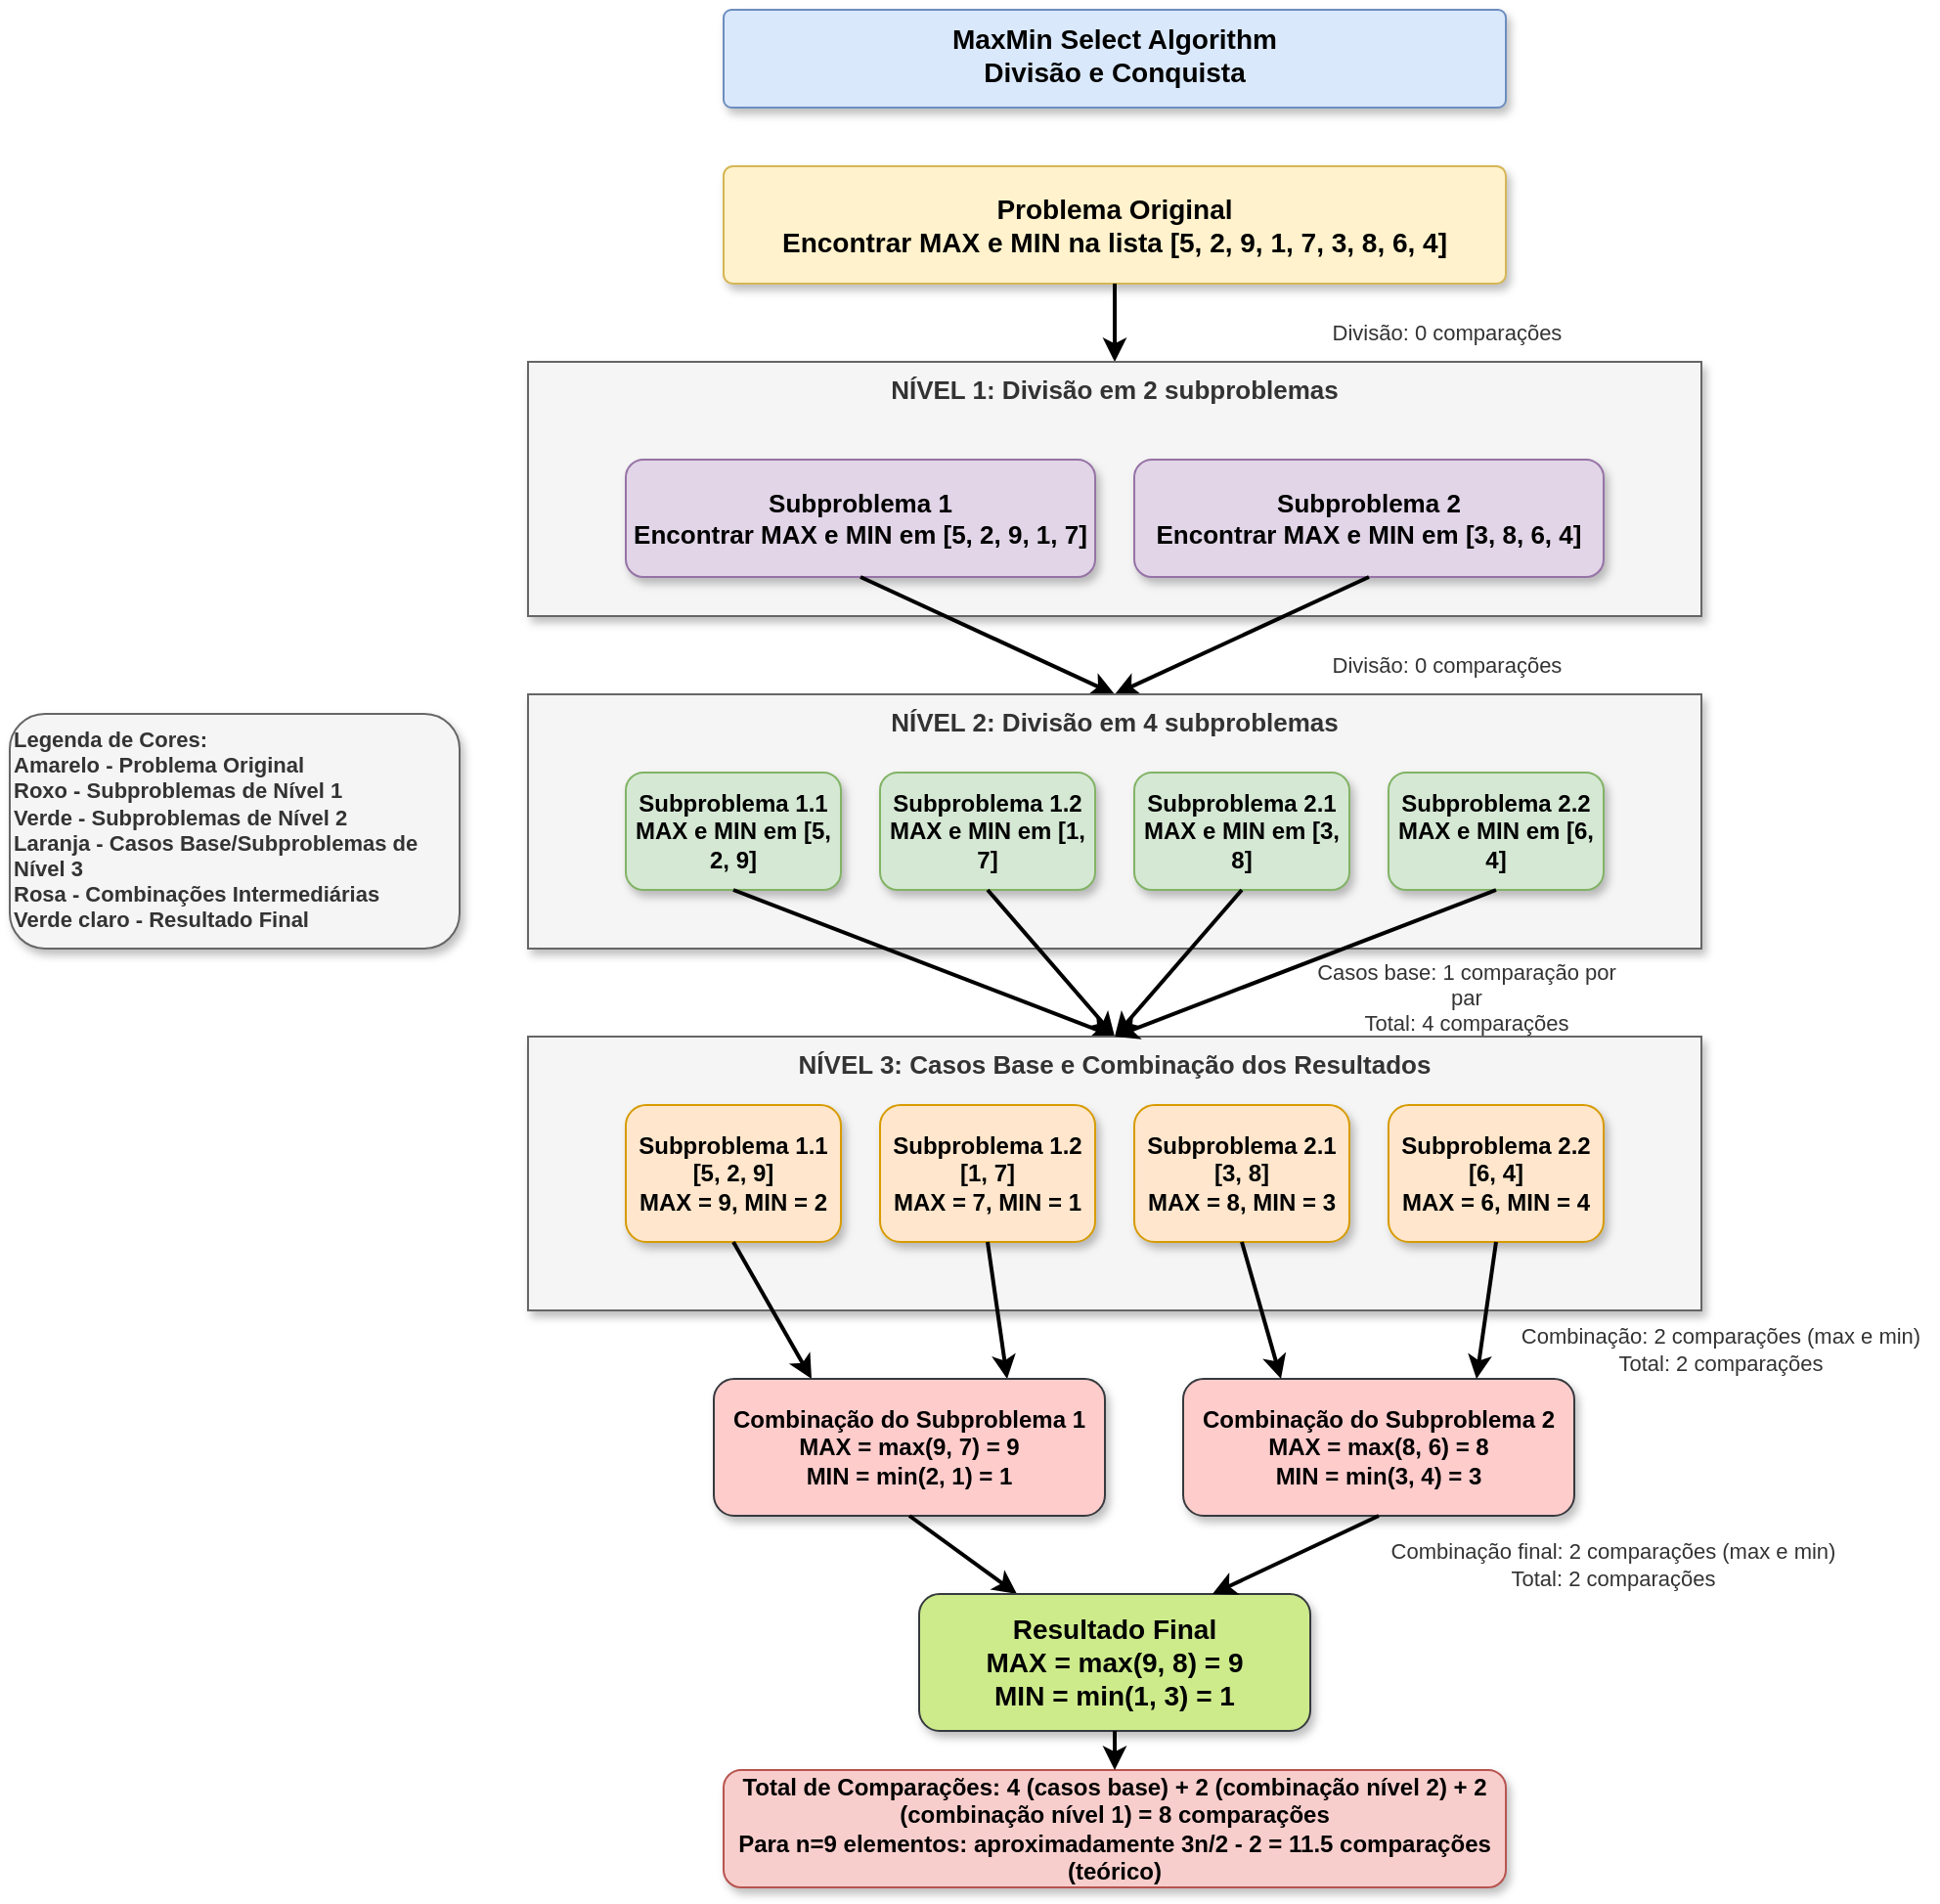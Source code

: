 <mxfile version="28.0.6">
  <diagram id="maxmin_select_algorithm" name="MaxMin Select Algorithm">
    <mxGraphModel dx="1281" dy="708" grid="1" gridSize="10" guides="1" tooltips="1" connect="1" arrows="1" fold="1" page="1" pageScale="1" pageWidth="1169" pageHeight="827" math="0" shadow="0">
      <root>
        <mxCell id="0" />
        <mxCell id="1" parent="0" />
        <mxCell id="2" value="MaxMin Select Algorithm&#xa;Divisão e Conquista" style="rounded=1;whiteSpace=wrap;html=1;fillColor=#dae8fc;strokeColor=#6c8ebf;shadow=1;fontSize=14;align=center;arcSize=8;verticalAlign=top;fontStyle=1" parent="1" vertex="1">
          <mxGeometry x="385" y="20" width="400" height="50" as="geometry" />
        </mxCell>
        <mxCell id="3" value="Problema Original&#xa;Encontrar MAX e MIN na lista [5, 2, 9, 1, 7, 3, 8, 6, 4]" style="rounded=1;whiteSpace=wrap;html=1;fillColor=#fff2cc;strokeColor=#d6b656;shadow=1;fontSize=14;align=center;arcSize=8;fontStyle=1" parent="1" vertex="1">
          <mxGeometry x="385" y="100" width="400" height="60" as="geometry" />
        </mxCell>
        <mxCell id="4" value="" style="endArrow=classic;html=1;rounded=0;exitX=0.5;exitY=1;exitDx=0;exitDy=0;entryX=0.5;entryY=0;entryDx=0;entryDy=0;strokeWidth=2;" parent="1" source="3" target="5" edge="1">
          <mxGeometry width="50" height="50" relative="1" as="geometry">
            <mxPoint x="560" y="420" as="sourcePoint" />
            <mxPoint x="585" y="200" as="targetPoint" />
          </mxGeometry>
        </mxCell>
        <mxCell id="5" value="NÍVEL 1: Divisão em 2 subproblemas" style="rounded=0;whiteSpace=wrap;html=1;fillColor=#f5f5f5;strokeColor=#666666;shadow=1;fontSize=13;fontColor=#333333;verticalAlign=top;fontStyle=1" parent="1" vertex="1">
          <mxGeometry x="285" y="200" width="600" height="130" as="geometry" />
        </mxCell>
        <mxCell id="6" value="Subproblema 1&#xa;Encontrar MAX e MIN em [5, 2, 9, 1, 7]" style="rounded=1;whiteSpace=wrap;html=1;fillColor=#e1d5e7;strokeColor=#9673a6;shadow=1;fontSize=13;fontStyle=1" parent="1" vertex="1">
          <mxGeometry x="335" y="250" width="240" height="60" as="geometry" />
        </mxCell>
        <mxCell id="7" value="Subproblema 2&#xa;Encontrar MAX e MIN em [3, 8, 6, 4]" style="rounded=1;whiteSpace=wrap;html=1;fillColor=#e1d5e7;strokeColor=#9673a6;shadow=1;fontSize=13;fontStyle=1" parent="1" vertex="1">
          <mxGeometry x="595" y="250" width="240" height="60" as="geometry" />
        </mxCell>
        <mxCell id="8" value="" style="endArrow=classic;html=1;rounded=0;exitX=0.5;exitY=1;exitDx=0;exitDy=0;entryX=0.5;entryY=0;entryDx=0;entryDy=0;strokeWidth=2;" parent="1" source="6" target="10" edge="1">
          <mxGeometry width="50" height="50" relative="1" as="geometry">
            <mxPoint x="560" y="420" as="sourcePoint" />
            <mxPoint x="455" y="360" as="targetPoint" />
          </mxGeometry>
        </mxCell>
        <mxCell id="9" value="" style="endArrow=classic;html=1;rounded=0;exitX=0.5;exitY=1;exitDx=0;exitDy=0;entryX=0.5;entryY=0;entryDx=0;entryDy=0;strokeWidth=2;" parent="1" source="7" target="10" edge="1">
          <mxGeometry width="50" height="50" relative="1" as="geometry">
            <mxPoint x="560" y="420" as="sourcePoint" />
            <mxPoint x="715" y="360" as="targetPoint" />
          </mxGeometry>
        </mxCell>
        <mxCell id="10" value="NÍVEL 2: Divisão em 4 subproblemas" style="rounded=0;whiteSpace=wrap;html=1;fillColor=#f5f5f5;strokeColor=#666666;shadow=1;fontSize=13;fontColor=#333333;verticalAlign=top;fontStyle=1" parent="1" vertex="1">
          <mxGeometry x="285" y="370" width="600" height="130" as="geometry" />
        </mxCell>
        <mxCell id="11" value="Subproblema 1.1&#xa;MAX e MIN em [5, 2, 9]" style="rounded=1;whiteSpace=wrap;html=1;fillColor=#d5e8d4;strokeColor=#82b366;shadow=1;fontSize=12;fontStyle=1" parent="1" vertex="1">
          <mxGeometry x="335" y="410" width="110" height="60" as="geometry" />
        </mxCell>
        <mxCell id="12" value="Subproblema 1.2&#xa;MAX e MIN em [1, 7]" style="rounded=1;whiteSpace=wrap;html=1;fillColor=#d5e8d4;strokeColor=#82b366;shadow=1;fontSize=12;fontStyle=1" parent="1" vertex="1">
          <mxGeometry x="465" y="410" width="110" height="60" as="geometry" />
        </mxCell>
        <mxCell id="13" value="Subproblema 2.1&#xa;MAX e MIN em [3, 8]" style="rounded=1;whiteSpace=wrap;html=1;fillColor=#d5e8d4;strokeColor=#82b366;shadow=1;fontSize=12;fontStyle=1" parent="1" vertex="1">
          <mxGeometry x="595" y="410" width="110" height="60" as="geometry" />
        </mxCell>
        <mxCell id="14" value="Subproblema 2.2&#xa;MAX e MIN em [6, 4]" style="rounded=1;whiteSpace=wrap;html=1;fillColor=#d5e8d4;strokeColor=#82b366;shadow=1;fontSize=12;fontStyle=1" parent="1" vertex="1">
          <mxGeometry x="725" y="410" width="110" height="60" as="geometry" />
        </mxCell>
        <mxCell id="15" value="" style="endArrow=classic;html=1;rounded=0;exitX=0.5;exitY=1;exitDx=0;exitDy=0;entryX=0.5;entryY=0;entryDx=0;entryDy=0;strokeWidth=2;" parent="1" source="11" target="18" edge="1">
          <mxGeometry width="50" height="50" relative="1" as="geometry">
            <mxPoint x="560" y="550" as="sourcePoint" />
            <mxPoint x="390" y="530" as="targetPoint" />
          </mxGeometry>
        </mxCell>
        <mxCell id="16" value="" style="endArrow=classic;html=1;rounded=0;exitX=0.5;exitY=1;exitDx=0;exitDy=0;strokeWidth=2;entryX=0.5;entryY=0;entryDx=0;entryDy=0;" parent="1" source="12" target="18" edge="1">
          <mxGeometry width="50" height="50" relative="1" as="geometry">
            <mxPoint x="560" y="550" as="sourcePoint" />
            <mxPoint x="520" y="530" as="targetPoint" />
          </mxGeometry>
        </mxCell>
        <mxCell id="17" value="" style="endArrow=classic;html=1;rounded=0;exitX=0.5;exitY=1;exitDx=0;exitDy=0;entryX=0.5;entryY=0;entryDx=0;entryDy=0;strokeWidth=2;" parent="1" source="13" target="18" edge="1">
          <mxGeometry width="50" height="50" relative="1" as="geometry">
            <mxPoint x="560" y="550" as="sourcePoint" />
            <mxPoint x="640" y="530" as="targetPoint" />
          </mxGeometry>
        </mxCell>
        <mxCell id="18" value="NÍVEL 3: Casos Base e Combinação dos Resultados" style="rounded=0;whiteSpace=wrap;html=1;fillColor=#f5f5f5;strokeColor=#666666;shadow=1;fontSize=13;fontColor=#333333;verticalAlign=top;fontStyle=1" parent="1" vertex="1">
          <mxGeometry x="285" y="545" width="600" height="140" as="geometry" />
        </mxCell>
        <mxCell id="19" value="" style="endArrow=classic;html=1;rounded=0;exitX=0.5;exitY=1;exitDx=0;exitDy=0;entryX=0.5;entryY=0;entryDx=0;entryDy=0;strokeWidth=2;" parent="1" source="14" target="18" edge="1">
          <mxGeometry width="50" height="50" relative="1" as="geometry">
            <mxPoint x="560" y="550" as="sourcePoint" />
            <mxPoint x="780" y="530" as="targetPoint" />
          </mxGeometry>
        </mxCell>
        <mxCell id="20" value="Subproblema 1.1&#xa;[5, 2, 9]&#xa;MAX = 9, MIN = 2" style="rounded=1;whiteSpace=wrap;html=1;fillColor=#ffe6cc;strokeColor=#d79b00;shadow=1;fontSize=12;fontStyle=1" parent="1" vertex="1">
          <mxGeometry x="335" y="580" width="110" height="70" as="geometry" />
        </mxCell>
        <mxCell id="21" value="Subproblema 1.2&#xa;[1, 7]&#xa;MAX = 7, MIN = 1" style="rounded=1;whiteSpace=wrap;html=1;fillColor=#ffe6cc;strokeColor=#d79b00;shadow=1;fontSize=12;fontStyle=1" parent="1" vertex="1">
          <mxGeometry x="465" y="580" width="110" height="70" as="geometry" />
        </mxCell>
        <mxCell id="22" value="Subproblema 2.1&#xa;[3, 8]&#xa;MAX = 8, MIN = 3" style="rounded=1;whiteSpace=wrap;html=1;fillColor=#ffe6cc;strokeColor=#d79b00;shadow=1;fontSize=12;fontStyle=1" parent="1" vertex="1">
          <mxGeometry x="595" y="580" width="110" height="70" as="geometry" />
        </mxCell>
        <mxCell id="23" value="Subproblema 2.2&#xa;[6, 4]&#xa;MAX = 6, MIN = 4" style="rounded=1;whiteSpace=wrap;html=1;fillColor=#ffe6cc;strokeColor=#d79b00;shadow=1;fontSize=12;fontStyle=1" parent="1" vertex="1">
          <mxGeometry x="725" y="580" width="110" height="70" as="geometry" />
        </mxCell>
        <mxCell id="24" value="" style="endArrow=classic;html=1;rounded=0;exitX=0.5;exitY=1;exitDx=0;exitDy=0;entryX=0.25;entryY=0;entryDx=0;entryDy=0;strokeWidth=2;" parent="1" source="20" target="26" edge="1">
          <mxGeometry width="50" height="50" relative="1" as="geometry">
            <mxPoint x="560" y="550" as="sourcePoint" />
            <mxPoint x="390" y="700" as="targetPoint" />
          </mxGeometry>
        </mxCell>
        <mxCell id="25" value="" style="endArrow=classic;html=1;rounded=0;exitX=0.5;exitY=1;exitDx=0;exitDy=0;entryX=0.75;entryY=0;entryDx=0;entryDy=0;strokeWidth=2;" parent="1" source="21" target="26" edge="1">
          <mxGeometry width="50" height="50" relative="1" as="geometry">
            <mxPoint x="560" y="550" as="sourcePoint" />
            <mxPoint x="478" y="700" as="targetPoint" />
          </mxGeometry>
        </mxCell>
        <mxCell id="26" value="Combinação do Subproblema 1&#xa;MAX = max(9, 7) = 9&#xa;MIN = min(2, 1) = 1" style="rounded=1;whiteSpace=wrap;html=1;fillColor=#ffcccc;strokeColor=#36393d;shadow=1;fontSize=12;fontStyle=1" parent="1" vertex="1">
          <mxGeometry x="380" y="720" width="200" height="70" as="geometry" />
        </mxCell>
        <mxCell id="27" value="Combinação do Subproblema 2&#xa;MAX = max(8, 6) = 8&#xa;MIN = min(3, 4) = 3" style="rounded=1;whiteSpace=wrap;html=1;fillColor=#ffcccc;strokeColor=#36393d;shadow=1;fontSize=12;fontStyle=1" parent="1" vertex="1">
          <mxGeometry x="620" y="720" width="200" height="70" as="geometry" />
        </mxCell>
        <mxCell id="28" value="" style="endArrow=classic;html=1;rounded=0;exitX=0.5;exitY=1;exitDx=0;exitDy=0;entryX=0.25;entryY=0;entryDx=0;entryDy=0;strokeWidth=2;" parent="1" source="22" target="27" edge="1">
          <mxGeometry width="50" height="50" relative="1" as="geometry">
            <mxPoint x="560" y="550" as="sourcePoint" />
            <mxPoint x="660" y="700" as="targetPoint" />
          </mxGeometry>
        </mxCell>
        <mxCell id="29" value="" style="endArrow=classic;html=1;rounded=0;exitX=0.5;exitY=1;exitDx=0;exitDy=0;entryX=0.75;entryY=0;entryDx=0;entryDy=0;strokeWidth=2;" parent="1" source="23" target="27" edge="1">
          <mxGeometry width="50" height="50" relative="1" as="geometry">
            <mxPoint x="560" y="550" as="sourcePoint" />
            <mxPoint x="780" y="700" as="targetPoint" />
          </mxGeometry>
        </mxCell>
        <mxCell id="30" value="" style="endArrow=classic;html=1;rounded=0;exitX=0.5;exitY=1;exitDx=0;exitDy=0;entryX=0.25;entryY=0;entryDx=0;entryDy=0;strokeWidth=2;" parent="1" source="26" target="31" edge="1">
          <mxGeometry width="50" height="50" relative="1" as="geometry">
            <mxPoint x="560" y="750" as="sourcePoint" />
            <mxPoint x="480" y="830" as="targetPoint" />
          </mxGeometry>
        </mxCell>
        <mxCell id="31" value="Resultado Final&#xa;MAX = max(9, 8) = 9&#xa;MIN = min(1, 3) = 1" style="rounded=1;whiteSpace=wrap;html=1;fillColor=#cdeb8b;strokeColor=#36393d;shadow=1;fontSize=14;fontStyle=1" parent="1" vertex="1">
          <mxGeometry x="485" y="830" width="200" height="70" as="geometry" />
        </mxCell>
        <mxCell id="32" value="" style="endArrow=classic;html=1;rounded=0;exitX=0.5;exitY=1;exitDx=0;exitDy=0;entryX=0.75;entryY=0;entryDx=0;entryDy=0;strokeWidth=2;" parent="1" source="27" target="31" edge="1">
          <mxGeometry width="50" height="50" relative="1" as="geometry">
            <mxPoint x="560" y="750" as="sourcePoint" />
            <mxPoint x="690" y="830" as="targetPoint" />
          </mxGeometry>
        </mxCell>
        <mxCell id="33" value="Divisão: 0 comparações" style="text;html=1;strokeColor=none;fillColor=none;align=center;verticalAlign=middle;whiteSpace=wrap;rounded=0;shadow=1;fontSize=11;fontColor=#333333;" parent="1" vertex="1">
          <mxGeometry x="690" y="170" width="130" height="30" as="geometry" />
        </mxCell>
        <mxCell id="34" value="Divisão: 0 comparações" style="text;html=1;strokeColor=none;fillColor=none;align=center;verticalAlign=middle;whiteSpace=wrap;rounded=0;shadow=1;fontSize=11;fontColor=#333333;" parent="1" vertex="1">
          <mxGeometry x="690" y="340" width="130" height="30" as="geometry" />
        </mxCell>
        <mxCell id="35" value="Casos base: 1 comparação por par&#xa;Total: 4 comparações" style="text;html=1;strokeColor=none;fillColor=none;align=center;verticalAlign=middle;whiteSpace=wrap;rounded=0;shadow=1;fontSize=11;fontColor=#333333;" parent="1" vertex="1">
          <mxGeometry x="680" y="510" width="170" height="30" as="geometry" />
        </mxCell>
        <mxCell id="36" value="Combinação: 2 comparações (max e min)&#xa;Total: 2 comparações" style="text;html=1;strokeColor=none;fillColor=none;align=center;verticalAlign=middle;whiteSpace=wrap;rounded=0;shadow=1;fontSize=11;fontColor=#333333;" parent="1" vertex="1">
          <mxGeometry x="790" y="690" width="210" height="30" as="geometry" />
        </mxCell>
        <mxCell id="37" value="Combinação final: 2 comparações (max e min)&#xa;Total: 2 comparações" style="text;html=1;strokeColor=none;fillColor=none;align=center;verticalAlign=middle;whiteSpace=wrap;rounded=0;shadow=1;fontSize=11;fontColor=#333333;" parent="1" vertex="1">
          <mxGeometry x="725" y="800" width="230" height="30" as="geometry" />
        </mxCell>
        <mxCell id="38" value="Total de Comparações: 4 (casos base) + 2 (combinação nível 2) + 2 (combinação nível 1) = 8 comparações&#xa;Para n=9 elementos: aproximadamente 3n/2 - 2 = 11.5 comparações (teórico)" style="rounded=1;whiteSpace=wrap;html=1;fillColor=#f8cecc;strokeColor=#b85450;shadow=1;fontSize=12;verticalAlign=middle;align=center;fontStyle=1" parent="1" vertex="1">
          <mxGeometry x="385" y="920" width="400" height="60" as="geometry" />
        </mxCell>
        <mxCell id="39" value="" style="endArrow=classic;html=1;rounded=0;exitX=0.5;exitY=1;exitDx=0;exitDy=0;entryX=0.5;entryY=0;entryDx=0;entryDy=0;strokeWidth=2;" parent="1" source="31" target="38" edge="1">
          <mxGeometry width="50" height="50" relative="1" as="geometry">
            <mxPoint x="560" y="750" as="sourcePoint" />
            <mxPoint x="610" y="800" as="targetPoint" />
          </mxGeometry>
        </mxCell>
        <mxCell id="40" value="Legenda de Cores:&#xa;Amarelo - Problema Original&#xa;Roxo - Subproblemas de Nível 1&#xa;Verde - Subproblemas de Nível 2&#xa;Laranja - Casos Base/Subproblemas de Nível 3&#xa;Rosa - Combinações Intermediárias&#xa;Verde claro - Resultado Final" style="rounded=1;whiteSpace=wrap;html=1;fillColor=#f5f5f5;strokeColor=#666666;shadow=1;fontSize=11;align=left;verticalAlign=top;fontColor=#333333;fontStyle=1" parent="1" vertex="1">
          <mxGeometry x="20" y="380" width="230" height="120" as="geometry" />
        </mxCell>
      </root>
    </mxGraphModel>
  </diagram>
</mxfile>

